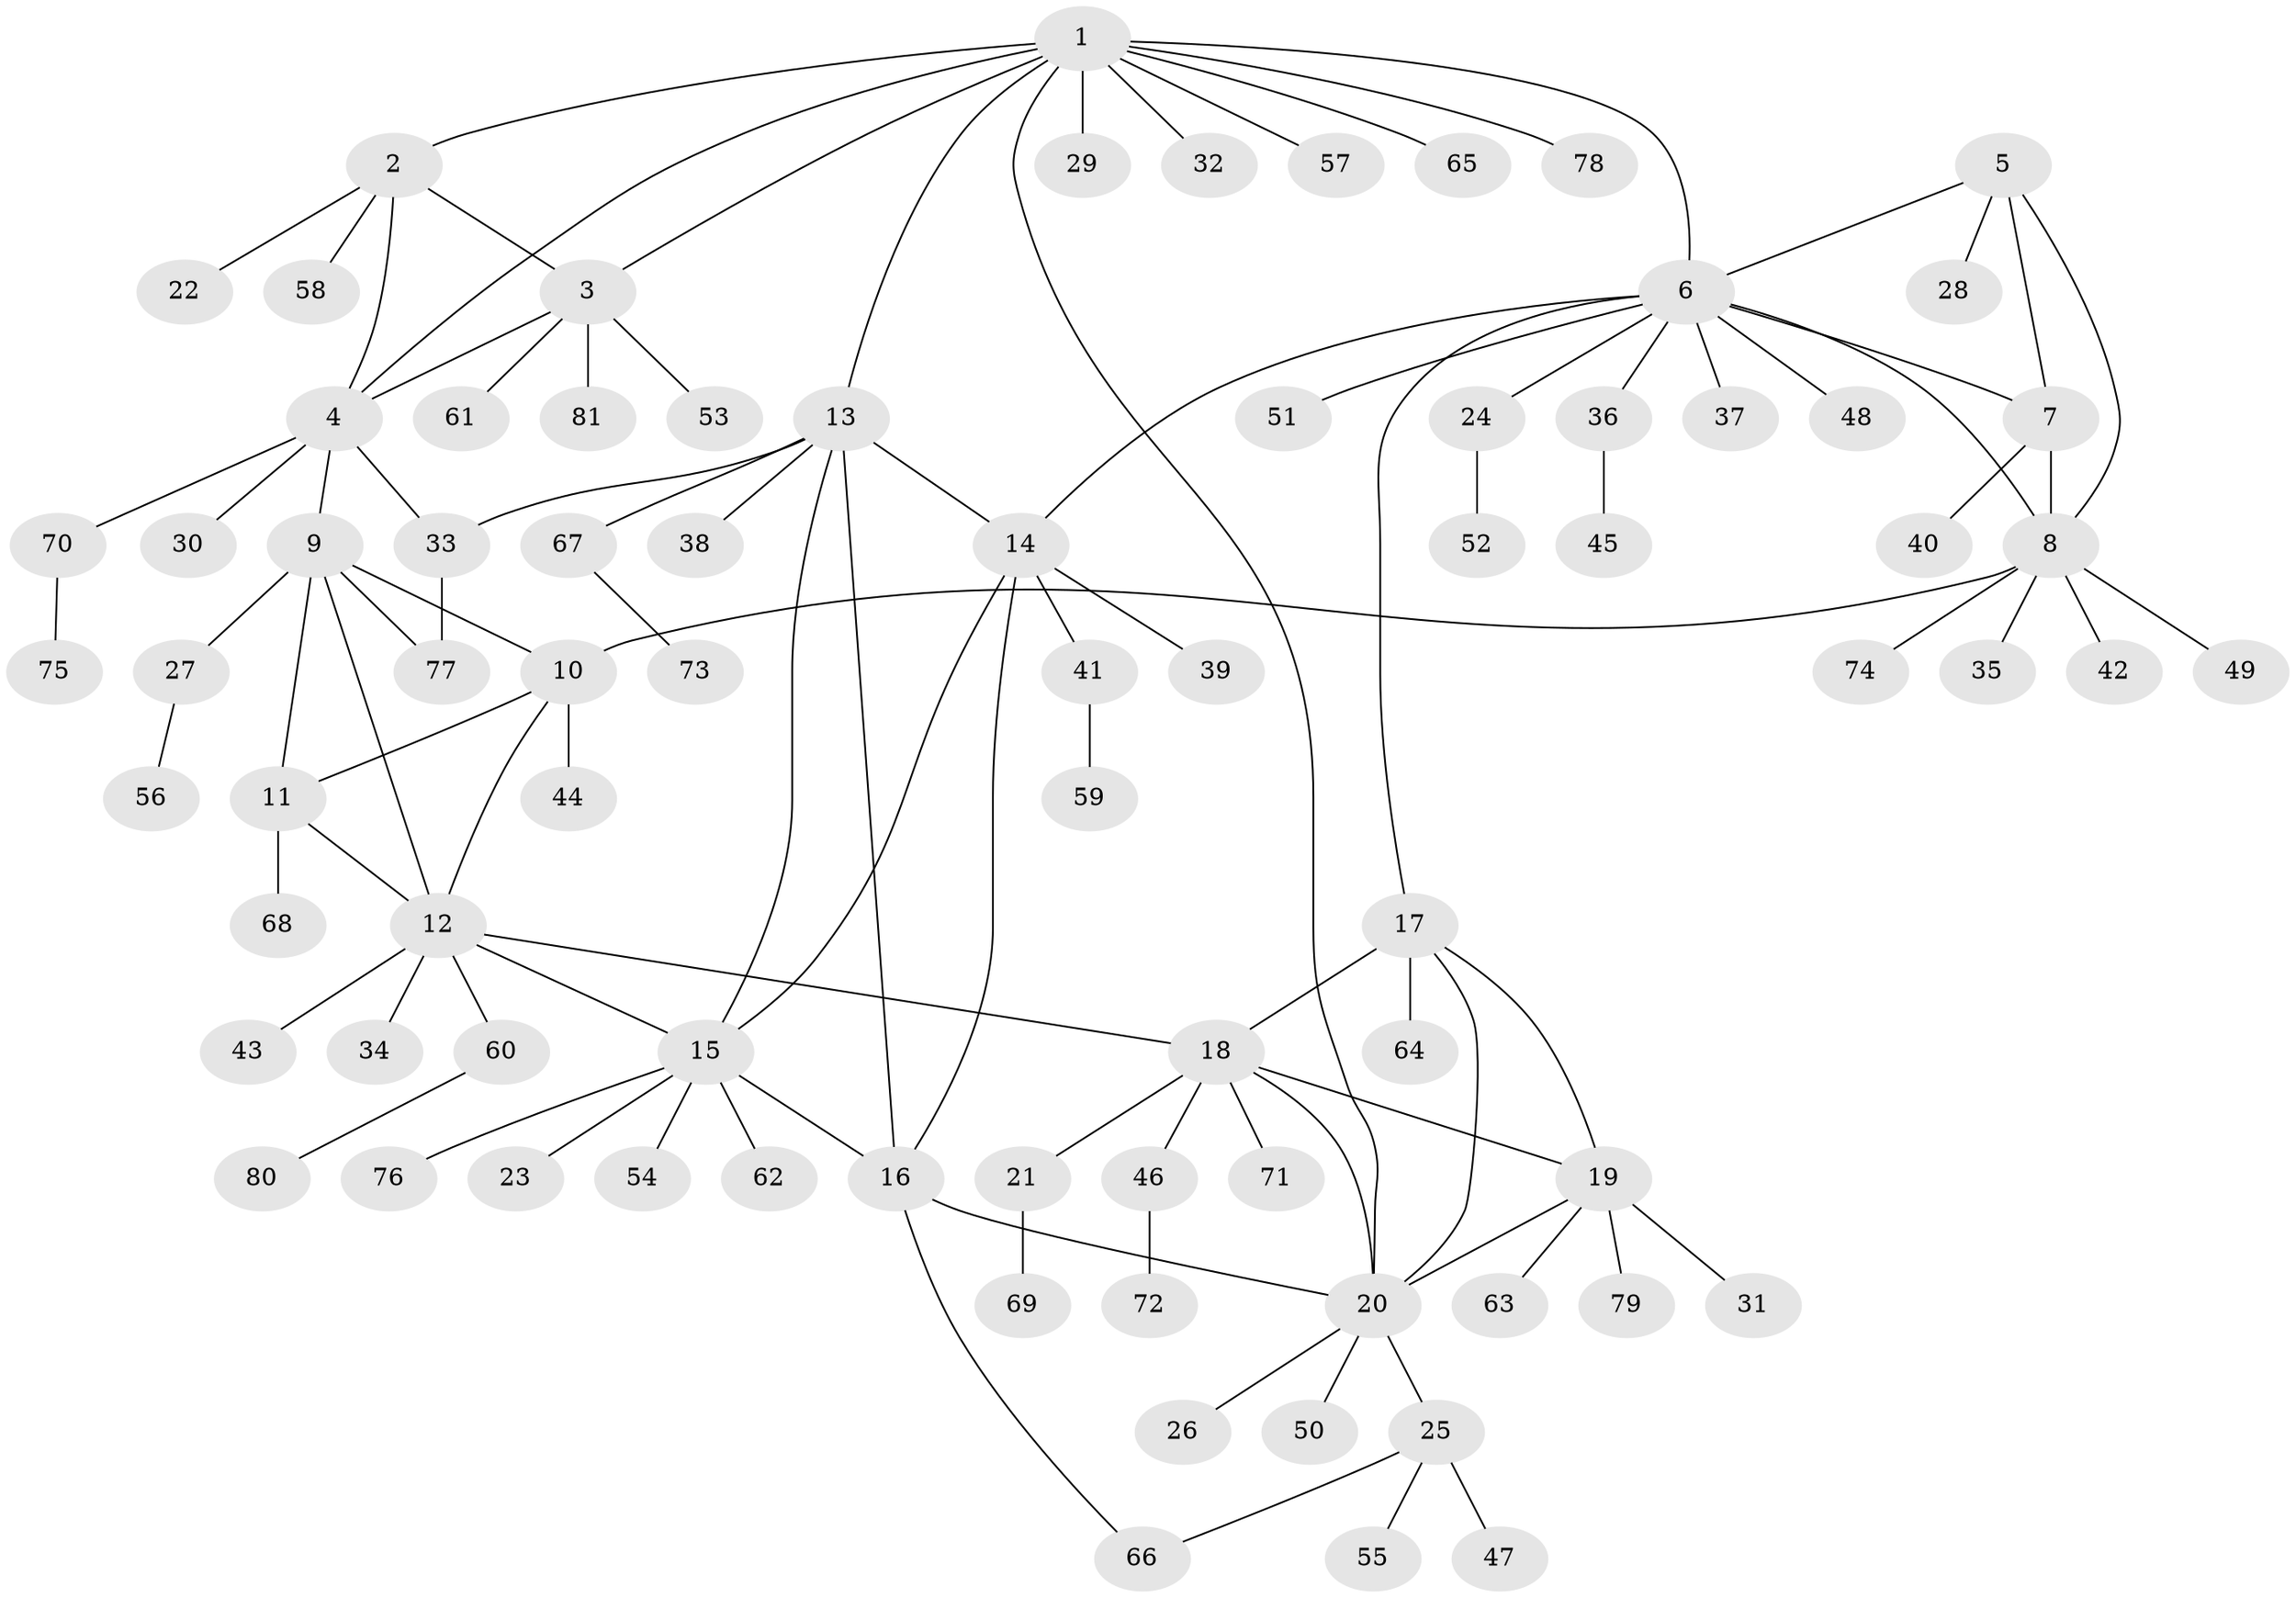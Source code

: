// coarse degree distribution, {10: 0.05, 4: 0.08333333333333333, 5: 0.016666666666666666, 7: 0.016666666666666666, 6: 0.05, 3: 0.03333333333333333, 8: 0.03333333333333333, 9: 0.016666666666666666, 1: 0.6833333333333333, 2: 0.016666666666666666}
// Generated by graph-tools (version 1.1) at 2025/52/02/27/25 19:52:18]
// undirected, 81 vertices, 104 edges
graph export_dot {
graph [start="1"]
  node [color=gray90,style=filled];
  1;
  2;
  3;
  4;
  5;
  6;
  7;
  8;
  9;
  10;
  11;
  12;
  13;
  14;
  15;
  16;
  17;
  18;
  19;
  20;
  21;
  22;
  23;
  24;
  25;
  26;
  27;
  28;
  29;
  30;
  31;
  32;
  33;
  34;
  35;
  36;
  37;
  38;
  39;
  40;
  41;
  42;
  43;
  44;
  45;
  46;
  47;
  48;
  49;
  50;
  51;
  52;
  53;
  54;
  55;
  56;
  57;
  58;
  59;
  60;
  61;
  62;
  63;
  64;
  65;
  66;
  67;
  68;
  69;
  70;
  71;
  72;
  73;
  74;
  75;
  76;
  77;
  78;
  79;
  80;
  81;
  1 -- 2;
  1 -- 3;
  1 -- 4;
  1 -- 6;
  1 -- 13;
  1 -- 20;
  1 -- 29;
  1 -- 32;
  1 -- 57;
  1 -- 65;
  1 -- 78;
  2 -- 3;
  2 -- 4;
  2 -- 22;
  2 -- 58;
  3 -- 4;
  3 -- 53;
  3 -- 61;
  3 -- 81;
  4 -- 9;
  4 -- 30;
  4 -- 33;
  4 -- 70;
  5 -- 6;
  5 -- 7;
  5 -- 8;
  5 -- 28;
  6 -- 7;
  6 -- 8;
  6 -- 14;
  6 -- 17;
  6 -- 24;
  6 -- 36;
  6 -- 37;
  6 -- 48;
  6 -- 51;
  7 -- 8;
  7 -- 40;
  8 -- 10;
  8 -- 35;
  8 -- 42;
  8 -- 49;
  8 -- 74;
  9 -- 10;
  9 -- 11;
  9 -- 12;
  9 -- 27;
  9 -- 77;
  10 -- 11;
  10 -- 12;
  10 -- 44;
  11 -- 12;
  11 -- 68;
  12 -- 15;
  12 -- 18;
  12 -- 34;
  12 -- 43;
  12 -- 60;
  13 -- 14;
  13 -- 15;
  13 -- 16;
  13 -- 33;
  13 -- 38;
  13 -- 67;
  14 -- 15;
  14 -- 16;
  14 -- 39;
  14 -- 41;
  15 -- 16;
  15 -- 23;
  15 -- 54;
  15 -- 62;
  15 -- 76;
  16 -- 20;
  16 -- 66;
  17 -- 18;
  17 -- 19;
  17 -- 20;
  17 -- 64;
  18 -- 19;
  18 -- 20;
  18 -- 21;
  18 -- 46;
  18 -- 71;
  19 -- 20;
  19 -- 31;
  19 -- 63;
  19 -- 79;
  20 -- 25;
  20 -- 26;
  20 -- 50;
  21 -- 69;
  24 -- 52;
  25 -- 47;
  25 -- 55;
  25 -- 66;
  27 -- 56;
  33 -- 77;
  36 -- 45;
  41 -- 59;
  46 -- 72;
  60 -- 80;
  67 -- 73;
  70 -- 75;
}
